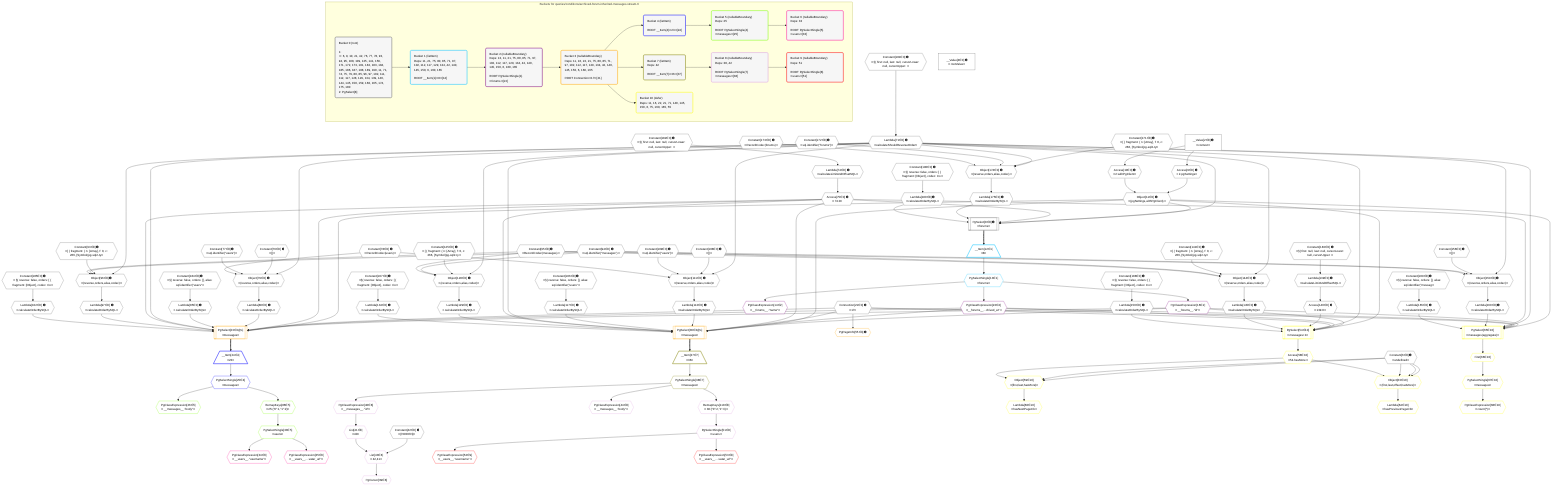 %%{init: {'themeVariables': { 'fontSize': '12px'}}}%%
graph TD
    classDef path fill:#eee,stroke:#000,color:#000
    classDef plan fill:#fff,stroke-width:1px,color:#000
    classDef itemplan fill:#fff,stroke-width:2px,color:#000
    classDef unbatchedplan fill:#dff,stroke-width:1px,color:#000
    classDef sideeffectplan fill:#fcc,stroke-width:2px,color:#000
    classDef bucket fill:#f6f6f6,color:#000,stroke-width:2px,text-align:left


    %% plan dependencies
    PgSelect8[["PgSelect[8∈0] ➊<br />ᐸforumsᐳ"]]:::plan
    Object11{{"Object[11∈0] ➊<br />ᐸ{pgSettings,withPgClient}ᐳ"}}:::plan
    Lambda71{{"Lambda[71∈0] ➊<br />ᐸcalculateShouldReverseOrderᐳ"}}:::plan
    Access75{{"Access[75∈0] ➊<br />ᐸ74.0ᐳ"}}:::plan
    Lambda175{{"Lambda[175∈0] ➊<br />ᐸcalculateOrderBySQLᐳ"}}:::plan
    Lambda180{{"Lambda[180∈0] ➊<br />ᐸcalculateOrderBySQLᐳ"}}:::plan
    Object11 & Lambda71 & Access75 & Lambda175 & Lambda180 --> PgSelect8
    Object79{{"Object[79∈0] ➊<br />ᐸ{reverse,orders,alias,codec}ᐳ"}}:::plan
    Constant76{{"Constant[76∈0] ➊<br />ᐸ[]ᐳ"}}:::plan
    Constant77{{"Constant[77∈0] ➊<br />ᐸsql.identifier(”users”)ᐳ"}}:::plan
    Constant78{{"Constant[78∈0] ➊<br />ᐸRecordCodec(users)ᐳ"}}:::plan
    Lambda71 & Constant76 & Constant77 & Constant78 --> Object79
    Object96{{"Object[96∈0] ➊<br />ᐸ{reverse,orders,alias,codec}ᐳ"}}:::plan
    Constant93{{"Constant[93∈0] ➊<br />ᐸ[ { fragment: { n: [Array], f: 0, c: 266, [Symbol(pg-sql2-tyᐳ"}}:::plan
    Constant94{{"Constant[94∈0] ➊<br />ᐸsql.identifier(”messages”)ᐳ"}}:::plan
    Constant95{{"Constant[95∈0] ➊<br />ᐸRecordCodec(messages)ᐳ"}}:::plan
    Lambda71 & Constant93 & Constant94 & Constant95 --> Object96
    Object111{{"Object[111∈0] ➊<br />ᐸ{reverse,orders,alias,codec}ᐳ"}}:::plan
    Constant108{{"Constant[108∈0] ➊<br />ᐸ[]ᐳ"}}:::plan
    Constant109{{"Constant[109∈0] ➊<br />ᐸsql.identifier(”users”)ᐳ"}}:::plan
    Lambda71 & Constant108 & Constant109 & Constant78 --> Object111
    Object128{{"Object[128∈0] ➊<br />ᐸ{reverse,orders,alias,codec}ᐳ"}}:::plan
    Constant125{{"Constant[125∈0] ➊<br />ᐸ[ { fragment: { n: [Array], f: 0, c: 266, [Symbol(pg-sql2-tyᐳ"}}:::plan
    Lambda71 & Constant125 & Constant94 & Constant95 --> Object128
    Object144{{"Object[144∈0] ➊<br />ᐸ{reverse,orders,alias,codec}ᐳ"}}:::plan
    Constant141{{"Constant[141∈0] ➊<br />ᐸ[ { fragment: { n: [Array], f: 0, c: 266, [Symbol(pg-sql2-tyᐳ"}}:::plan
    Lambda71 & Constant141 & Constant94 & Constant95 --> Object144
    Object159{{"Object[159∈0] ➊<br />ᐸ{reverse,orders,alias,codec}ᐳ"}}:::plan
    Constant156{{"Constant[156∈0] ➊<br />ᐸ[]ᐳ"}}:::plan
    Lambda71 & Constant156 & Constant94 & Constant95 --> Object159
    Object174{{"Object[174∈0] ➊<br />ᐸ{reverse,orders,alias,codec}ᐳ"}}:::plan
    Constant171{{"Constant[171∈0] ➊<br />ᐸ[ { fragment: { n: [Array], f: 0, c: 266, [Symbol(pg-sql2-tyᐳ"}}:::plan
    Constant172{{"Constant[172∈0] ➊<br />ᐸsql.identifier(”forums”)ᐳ"}}:::plan
    Constant173{{"Constant[173∈0] ➊<br />ᐸRecordCodec(forums)ᐳ"}}:::plan
    Lambda71 & Constant171 & Constant172 & Constant173 --> Object174
    Access9{{"Access[9∈0] ➊<br />ᐸ2.pgSettingsᐳ"}}:::plan
    Access10{{"Access[10∈0] ➊<br />ᐸ2.withPgClientᐳ"}}:::plan
    Access9 & Access10 --> Object11
    __Value2["__Value[2∈0] ➊<br />ᐸcontextᐳ"]:::plan
    __Value2 --> Access9
    __Value2 --> Access10
    Constant181{{"Constant[181∈0] ➊<br />ᐸ§{ first: null, last: null, cursorLower: null, cursorUpper: ᐳ"}}:::plan
    Constant181 --> Lambda71
    Lambda74{{"Lambda[74∈0] ➊<br />ᐸcalculateLimitAndOffsetSQLᐳ"}}:::plan
    Constant182{{"Constant[182∈0] ➊<br />ᐸ§{ first: null, last: null, cursorLower: null, cursorUpper: ᐳ"}}:::plan
    Constant182 --> Lambda74
    Lambda74 --> Access75
    Lambda80{{"Lambda[80∈0] ➊<br />ᐸcalculateOrderBySQLᐳ"}}:::plan
    Object79 --> Lambda80
    Lambda85{{"Lambda[85∈0] ➊<br />ᐸcalculateOrderBySQLᐳ"}}:::plan
    Constant184{{"Constant[184∈0] ➊<br />ᐸ§{ reverse: false, orders: [], alias: sql.identifier(”users”ᐳ"}}:::plan
    Constant184 --> Lambda85
    Lambda97{{"Lambda[97∈0] ➊<br />ᐸcalculateOrderBySQLᐳ"}}:::plan
    Object96 --> Lambda97
    Lambda102{{"Lambda[102∈0] ➊<br />ᐸcalculateOrderBySQLᐳ"}}:::plan
    Constant185{{"Constant[185∈0] ➊<br />ᐸ§{ reverse: false, orders: [ { fragment: [Object], codec: Coᐳ"}}:::plan
    Constant185 --> Lambda102
    Lambda112{{"Lambda[112∈0] ➊<br />ᐸcalculateOrderBySQLᐳ"}}:::plan
    Object111 --> Lambda112
    Lambda117{{"Lambda[117∈0] ➊<br />ᐸcalculateOrderBySQLᐳ"}}:::plan
    Constant186{{"Constant[186∈0] ➊<br />ᐸ§{ reverse: false, orders: [], alias: sql.identifier(”users”ᐳ"}}:::plan
    Constant186 --> Lambda117
    Lambda129{{"Lambda[129∈0] ➊<br />ᐸcalculateOrderBySQLᐳ"}}:::plan
    Object128 --> Lambda129
    Lambda134{{"Lambda[134∈0] ➊<br />ᐸcalculateOrderBySQLᐳ"}}:::plan
    Constant187{{"Constant[187∈0] ➊<br />ᐸ§{ reverse: false, orders: [ { fragment: [Object], codec: Coᐳ"}}:::plan
    Constant187 --> Lambda134
    Lambda139{{"Lambda[139∈0] ➊<br />ᐸcalculateLimitAndOffsetSQLᐳ"}}:::plan
    Constant183{{"Constant[183∈0] ➊<br />ᐸ§{ first: null, last: null, cursorLower: null, cursorUpper: ᐳ"}}:::plan
    Constant183 --> Lambda139
    Access140{{"Access[140∈0] ➊<br />ᐸ139.0ᐳ"}}:::plan
    Lambda139 --> Access140
    Lambda145{{"Lambda[145∈0] ➊<br />ᐸcalculateOrderBySQLᐳ"}}:::plan
    Object144 --> Lambda145
    Lambda150{{"Lambda[150∈0] ➊<br />ᐸcalculateOrderBySQLᐳ"}}:::plan
    Constant188{{"Constant[188∈0] ➊<br />ᐸ§{ reverse: false, orders: [ { fragment: [Object], codec: Coᐳ"}}:::plan
    Constant188 --> Lambda150
    Lambda160{{"Lambda[160∈0] ➊<br />ᐸcalculateOrderBySQLᐳ"}}:::plan
    Object159 --> Lambda160
    Lambda165{{"Lambda[165∈0] ➊<br />ᐸcalculateOrderBySQLᐳ"}}:::plan
    Constant189{{"Constant[189∈0] ➊<br />ᐸ§{ reverse: false, orders: [], alias: sql.identifier(”messagᐳ"}}:::plan
    Constant189 --> Lambda165
    Object174 --> Lambda175
    Constant190{{"Constant[190∈0] ➊<br />ᐸ§{ reverse: false, orders: [ { fragment: [Object], codec: Coᐳ"}}:::plan
    Constant190 --> Lambda180
    __Value4["__Value[4∈0] ➊<br />ᐸrootValueᐳ"]:::plan
    Constant6{{"Constant[6∈0] ➊<br />ᐸundefinedᐳ"}}:::plan
    Connection21{{"Connection[21∈0] ➊<br />ᐸ17ᐳ"}}:::plan
    Constant42{{"Constant[42∈0] ➊<br />ᐸ[HIDDEN]ᐳ"}}:::plan
    __Item12[/"__Item[12∈1]<br />ᐸ8ᐳ"\]:::itemplan
    PgSelect8 ==> __Item12
    PgSelectSingle13{{"PgSelectSingle[13∈1]<br />ᐸforumsᐳ"}}:::plan
    __Item12 --> PgSelectSingle13
    PgClassExpression14{{"PgClassExpression[14∈2]<br />ᐸ__forums__.”name”ᐳ"}}:::plan
    PgSelectSingle13 --> PgClassExpression14
    PgClassExpression16{{"PgClassExpression[16∈2]<br />ᐸ__forums__.”id”ᐳ"}}:::plan
    PgSelectSingle13 --> PgClassExpression16
    PgClassExpression22{{"PgClassExpression[22∈2]<br />ᐸ__forums__...chived_at”ᐳ"}}:::plan
    PgSelectSingle13 --> PgClassExpression22
    PgSelect23[["PgSelect[23∈3@s]<br />ᐸmessagesᐳ"]]:::plan
    Object11 & PgClassExpression16 & PgClassExpression22 & Connection21 & Access75 & Lambda80 & Lambda85 & Lambda71 & Access75 & Lambda97 & Lambda102 --> PgSelect23
    PgSelect36[["PgSelect[36∈3@s]<br />ᐸmessagesᐳ"]]:::plan
    Object11 & PgClassExpression16 & PgClassExpression22 & Connection21 & Access75 & Lambda112 & Lambda117 & Lambda71 & Access75 & Lambda129 & Lambda134 --> PgSelect36
    PgPageInfo55{{"PgPageInfo[55∈3] ➊"}}:::plan
    Connection21 --> PgPageInfo55
    __Item24[/"__Item[24∈4]<br />ᐸ23ᐳ"\]:::itemplan
    PgSelect23 ==> __Item24
    PgSelectSingle25{{"PgSelectSingle[25∈4]<br />ᐸmessagesᐳ"}}:::plan
    __Item24 --> PgSelectSingle25
    PgClassExpression26{{"PgClassExpression[26∈5]<br />ᐸ__messages__.”body”ᐳ"}}:::plan
    PgSelectSingle25 --> PgClassExpression26
    PgSelectSingle33{{"PgSelectSingle[33∈5]<br />ᐸusersᐳ"}}:::plan
    RemapKeys86{{"RemapKeys[86∈5]<br />ᐸ25:{”0”:1,”1”:2}ᐳ"}}:::plan
    RemapKeys86 --> PgSelectSingle33
    PgSelectSingle25 --> RemapKeys86
    PgClassExpression34{{"PgClassExpression[34∈6]<br />ᐸ__users__.”username”ᐳ"}}:::plan
    PgSelectSingle33 --> PgClassExpression34
    PgClassExpression35{{"PgClassExpression[35∈6]<br />ᐸ__users__....vatar_url”ᐳ"}}:::plan
    PgSelectSingle33 --> PgClassExpression35
    __Item37[/"__Item[37∈7]<br />ᐸ36ᐳ"\]:::itemplan
    PgSelect36 ==> __Item37
    PgSelectSingle38{{"PgSelectSingle[38∈7]<br />ᐸmessagesᐳ"}}:::plan
    __Item37 --> PgSelectSingle38
    List43{{"List[43∈8]<br />ᐸ42,41ᐳ"}}:::plan
    List41{{"List[41∈8]<br />ᐸ40ᐳ"}}:::plan
    Constant42 & List41 --> List43
    PgCursor39{{"PgCursor[39∈8]"}}:::plan
    List43 --> PgCursor39
    PgClassExpression40{{"PgClassExpression[40∈8]<br />ᐸ__messages__.”id”ᐳ"}}:::plan
    PgSelectSingle38 --> PgClassExpression40
    PgClassExpression40 --> List41
    PgClassExpression44{{"PgClassExpression[44∈8]<br />ᐸ__messages__.”body”ᐳ"}}:::plan
    PgSelectSingle38 --> PgClassExpression44
    PgSelectSingle51{{"PgSelectSingle[51∈8]<br />ᐸusersᐳ"}}:::plan
    RemapKeys118{{"RemapKeys[118∈8]<br />ᐸ38:{”0”:2,”1”:3}ᐳ"}}:::plan
    RemapKeys118 --> PgSelectSingle51
    PgSelectSingle38 --> RemapKeys118
    PgClassExpression52{{"PgClassExpression[52∈9]<br />ᐸ__users__.”username”ᐳ"}}:::plan
    PgSelectSingle51 --> PgClassExpression52
    PgClassExpression53{{"PgClassExpression[53∈9]<br />ᐸ__users__....vatar_url”ᐳ"}}:::plan
    PgSelectSingle51 --> PgClassExpression53
    PgSelect54[["PgSelect[54∈10]<br />ᐸmessages+1ᐳ"]]:::plan
    Object11 & PgClassExpression16 & PgClassExpression22 & Connection21 & Lambda71 & Access140 & Lambda145 & Lambda150 --> PgSelect54
    PgSelect65[["PgSelect[65∈10]<br />ᐸmessages(aggregate)ᐳ"]]:::plan
    Object11 & PgClassExpression16 & PgClassExpression22 & Connection21 & Lambda71 & Access75 & Lambda160 & Lambda165 --> PgSelect65
    Object63{{"Object[63∈10]<br />ᐸ{first,last,offset,hasMore}ᐳ"}}:::plan
    Access58{{"Access[58∈10]<br />ᐸ54.hasMoreᐳ"}}:::plan
    Constant6 & Constant6 & Constant6 & Access58 --> Object63
    Object59{{"Object[59∈10]<br />ᐸ{first,last,hasMore}ᐳ"}}:::plan
    Constant6 & Constant6 & Access58 --> Object59
    PgSelect54 --> Access58
    Lambda60{{"Lambda[60∈10]<br />ᐸhasNextPageCbᐳ"}}:::plan
    Object59 --> Lambda60
    Lambda64{{"Lambda[64∈10]<br />ᐸhasPreviousPageCbᐳ"}}:::plan
    Object63 --> Lambda64
    First66{{"First[66∈10]"}}:::plan
    PgSelect65 --> First66
    PgSelectSingle67{{"PgSelectSingle[67∈10]<br />ᐸmessagesᐳ"}}:::plan
    First66 --> PgSelectSingle67
    PgClassExpression68{{"PgClassExpression[68∈10]<br />ᐸcount(*)ᐳ"}}:::plan
    PgSelectSingle67 --> PgClassExpression68

    %% define steps

    subgraph "Buckets for queries/conditions/archived-forum-inherited-messages.stream-6"
    Bucket0("Bucket 0 (root)<br /><br />1: <br />ᐳ: 6, 9, 10, 21, 42, 76, 77, 78, 93, 94, 95, 108, 109, 125, 141, 156, 171, 172, 173, 181, 182, 183, 184, 185, 186, 187, 188, 189, 190, 11, 71, 74, 75, 79, 80, 85, 96, 97, 102, 111, 112, 117, 128, 129, 134, 139, 140, 144, 145, 150, 159, 160, 165, 174, 175, 180<br />2: PgSelect[8]"):::bucket
    classDef bucket0 stroke:#696969
    class Bucket0,__Value2,__Value4,Constant6,PgSelect8,Access9,Access10,Object11,Connection21,Constant42,Lambda71,Lambda74,Access75,Constant76,Constant77,Constant78,Object79,Lambda80,Lambda85,Constant93,Constant94,Constant95,Object96,Lambda97,Lambda102,Constant108,Constant109,Object111,Lambda112,Lambda117,Constant125,Object128,Lambda129,Lambda134,Lambda139,Access140,Constant141,Object144,Lambda145,Lambda150,Constant156,Object159,Lambda160,Lambda165,Constant171,Constant172,Constant173,Object174,Lambda175,Lambda180,Constant181,Constant182,Constant183,Constant184,Constant185,Constant186,Constant187,Constant188,Constant189,Constant190 bucket0
    Bucket1("Bucket 1 (listItem)<br />Deps: 11, 21, 75, 80, 85, 71, 97, 102, 112, 117, 129, 134, 42, 140, 145, 150, 6, 160, 165<br /><br />ROOT __Item{1}ᐸ8ᐳ[12]"):::bucket
    classDef bucket1 stroke:#00bfff
    class Bucket1,__Item12,PgSelectSingle13 bucket1
    Bucket2("Bucket 2 (nullableBoundary)<br />Deps: 13, 11, 21, 75, 80, 85, 71, 97, 102, 112, 117, 129, 134, 42, 140, 145, 150, 6, 160, 165<br /><br />ROOT PgSelectSingle{1}ᐸforumsᐳ[13]"):::bucket
    classDef bucket2 stroke:#7f007f
    class Bucket2,PgClassExpression14,PgClassExpression16,PgClassExpression22 bucket2
    Bucket3("Bucket 3 (nullableBoundary)<br />Deps: 11, 16, 22, 21, 75, 80, 85, 71, 97, 102, 112, 117, 129, 134, 42, 140, 145, 150, 6, 160, 165<br /><br />ROOT Connectionᐸ17ᐳ[21]"):::bucket
    classDef bucket3 stroke:#ffa500
    class Bucket3,PgSelect23,PgSelect36,PgPageInfo55 bucket3
    Bucket4("Bucket 4 (listItem)<br /><br />ROOT __Item{4}ᐸ23ᐳ[24]"):::bucket
    classDef bucket4 stroke:#0000ff
    class Bucket4,__Item24,PgSelectSingle25 bucket4
    Bucket5("Bucket 5 (nullableBoundary)<br />Deps: 25<br /><br />ROOT PgSelectSingle{4}ᐸmessagesᐳ[25]"):::bucket
    classDef bucket5 stroke:#7fff00
    class Bucket5,PgClassExpression26,PgSelectSingle33,RemapKeys86 bucket5
    Bucket6("Bucket 6 (nullableBoundary)<br />Deps: 33<br /><br />ROOT PgSelectSingle{5}ᐸusersᐳ[33]"):::bucket
    classDef bucket6 stroke:#ff1493
    class Bucket6,PgClassExpression34,PgClassExpression35 bucket6
    Bucket7("Bucket 7 (listItem)<br />Deps: 42<br /><br />ROOT __Item{7}ᐸ36ᐳ[37]"):::bucket
    classDef bucket7 stroke:#808000
    class Bucket7,__Item37,PgSelectSingle38 bucket7
    Bucket8("Bucket 8 (nullableBoundary)<br />Deps: 38, 42<br /><br />ROOT PgSelectSingle{7}ᐸmessagesᐳ[38]"):::bucket
    classDef bucket8 stroke:#dda0dd
    class Bucket8,PgCursor39,PgClassExpression40,List41,List43,PgClassExpression44,PgSelectSingle51,RemapKeys118 bucket8
    Bucket9("Bucket 9 (nullableBoundary)<br />Deps: 51<br /><br />ROOT PgSelectSingle{8}ᐸusersᐳ[51]"):::bucket
    classDef bucket9 stroke:#ff0000
    class Bucket9,PgClassExpression52,PgClassExpression53 bucket9
    Bucket10("Bucket 10 (defer)<br />Deps: 11, 16, 22, 21, 71, 140, 145, 150, 6, 75, 160, 165, 55"):::bucket
    classDef bucket10 stroke:#ffff00
    class Bucket10,PgSelect54,Access58,Object59,Lambda60,Object63,Lambda64,PgSelect65,First66,PgSelectSingle67,PgClassExpression68 bucket10
    Bucket0 --> Bucket1
    Bucket1 --> Bucket2
    Bucket2 --> Bucket3
    Bucket3 --> Bucket4 & Bucket7 & Bucket10
    Bucket4 --> Bucket5
    Bucket5 --> Bucket6
    Bucket7 --> Bucket8
    Bucket8 --> Bucket9
    end